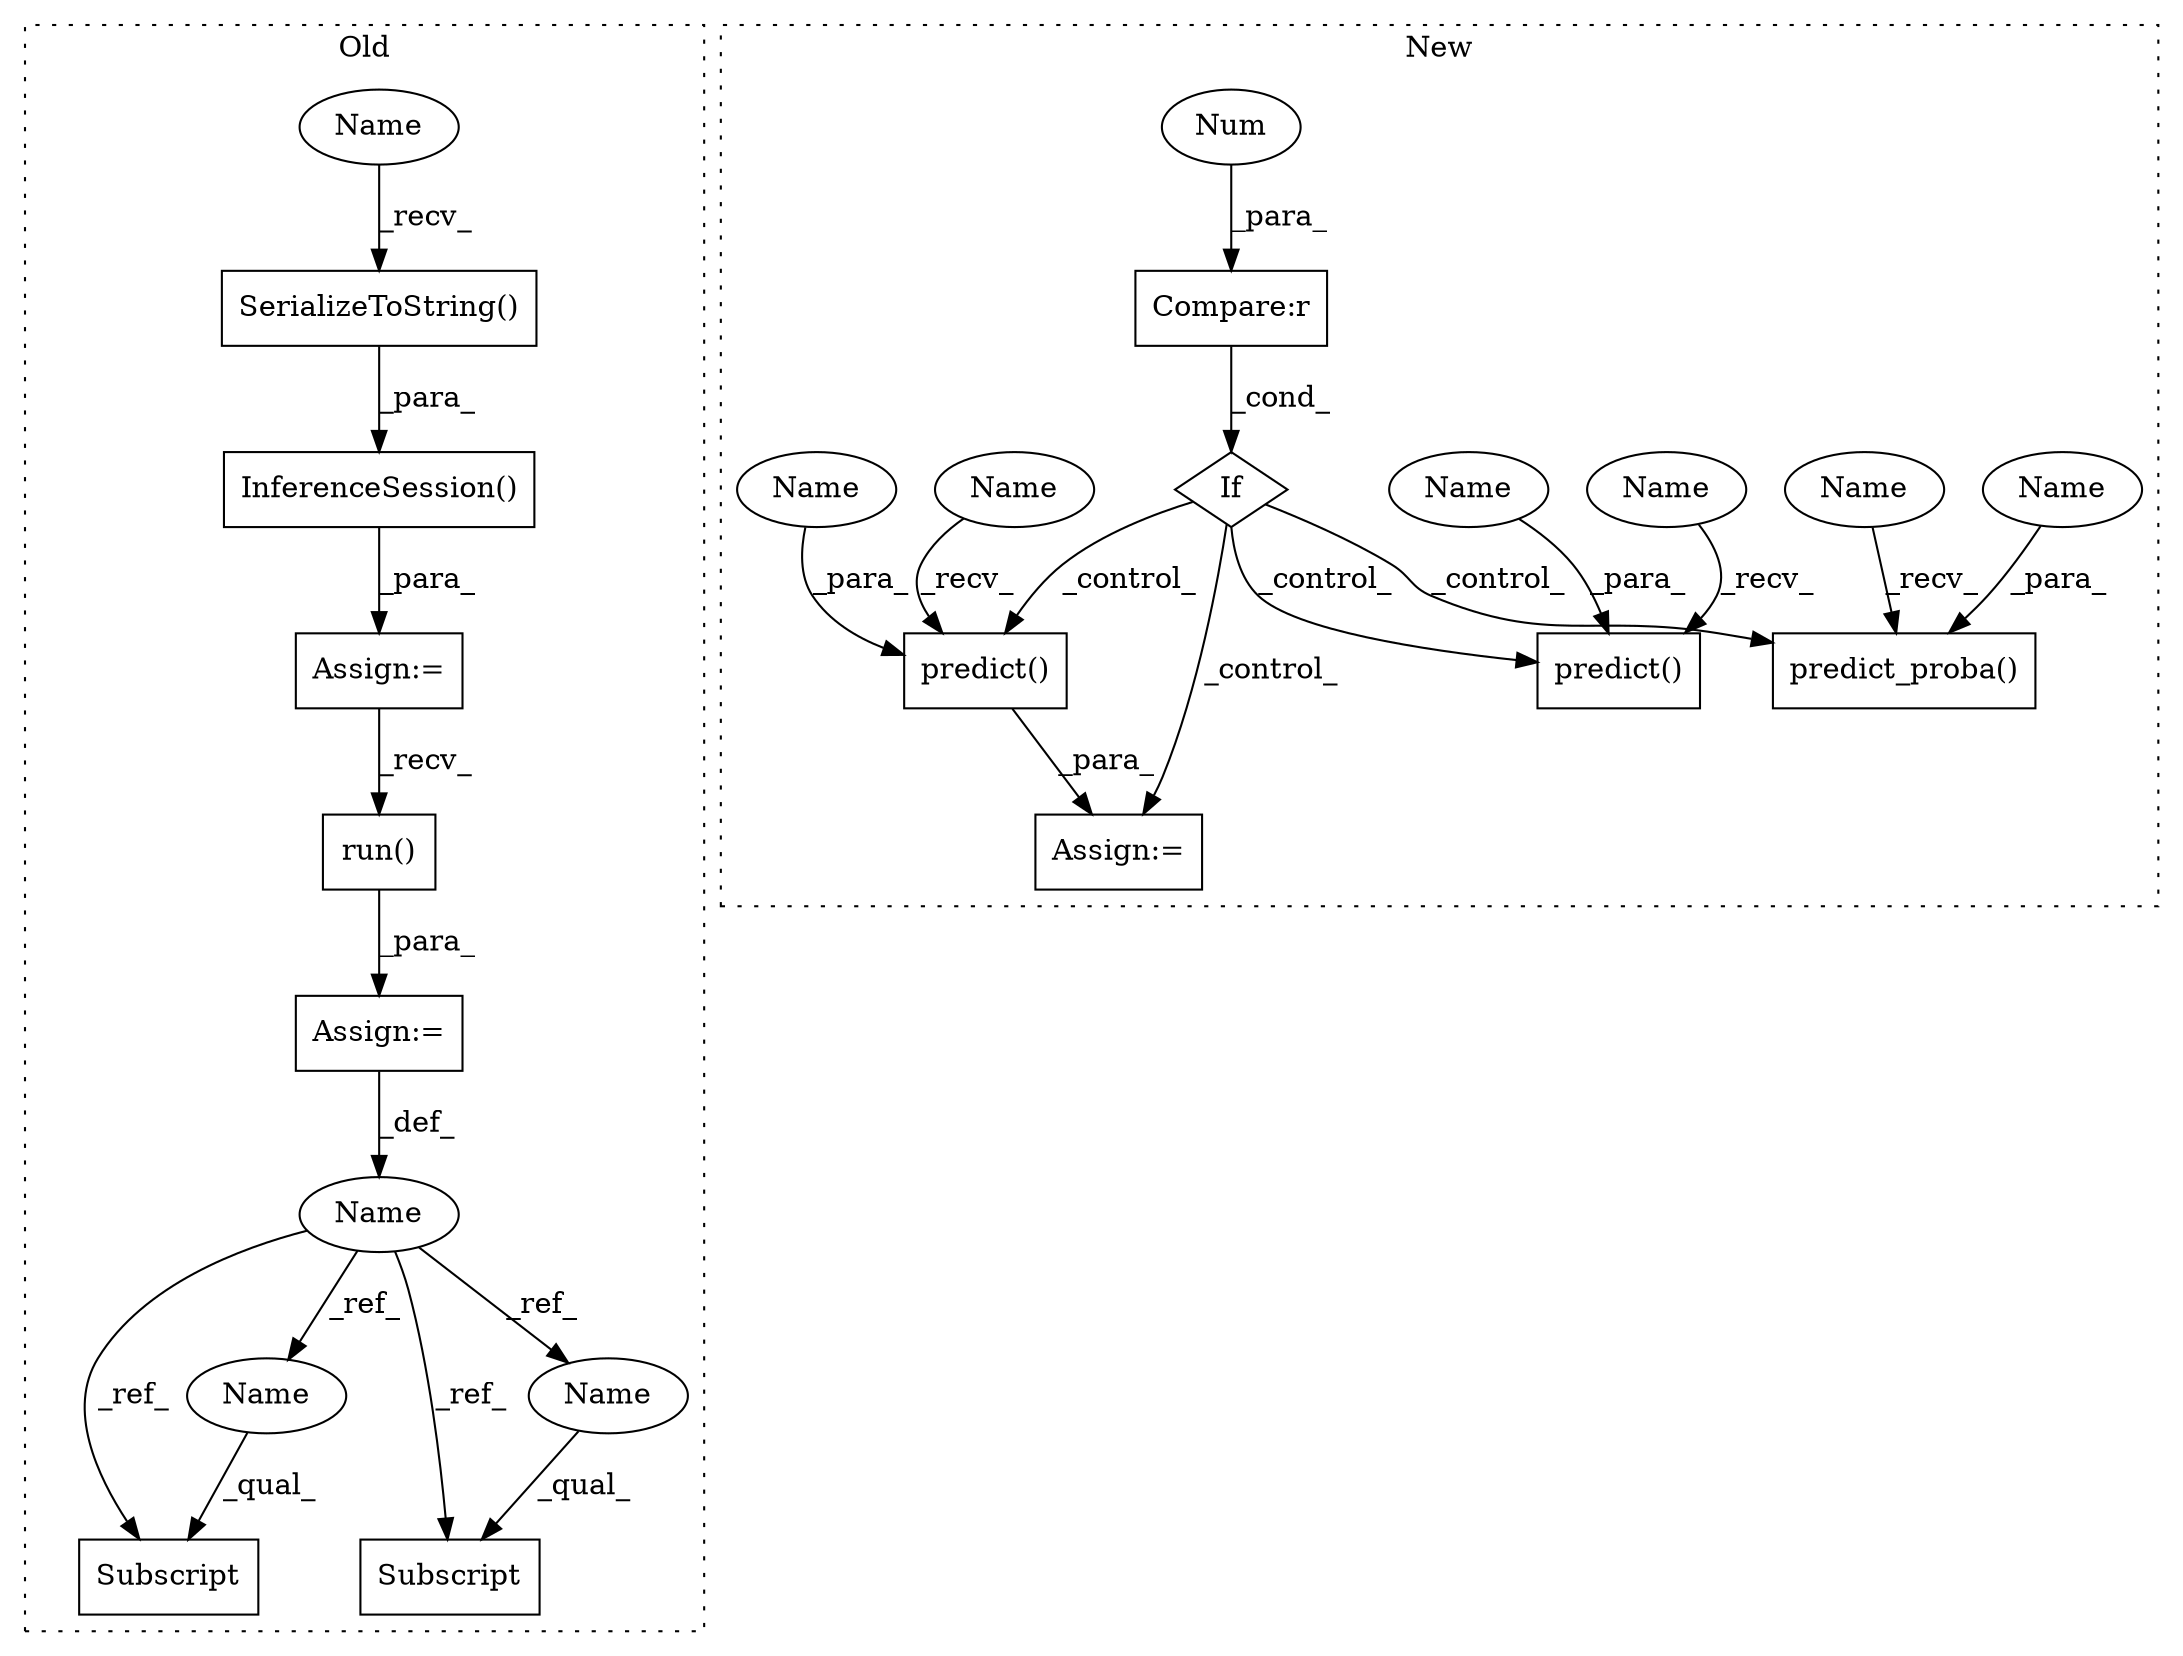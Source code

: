 digraph G {
subgraph cluster0 {
1 [label="Subscript" a="63" s="2172,0" l="7,0" shape="box"];
5 [label="Name" a="87" s="2014" l="4" shape="ellipse"];
6 [label="Subscript" a="63" s="2229,0" l="7,0" shape="box"];
7 [label="run()" a="75" s="2021,2053" l="12,1" shape="box"];
10 [label="InferenceSession()" a="75" s="1894,1945" l="21,1" shape="box"];
11 [label="SerializeToString()" a="75" s="1915" l="30" shape="box"];
14 [label="Assign:=" a="68" s="2018" l="3" shape="box"];
15 [label="Assign:=" a="68" s="1891" l="3" shape="box"];
16 [label="Name" a="87" s="1915" l="10" shape="ellipse"];
17 [label="Name" a="87" s="2229" l="4" shape="ellipse"];
18 [label="Name" a="87" s="2172" l="4" shape="ellipse"];
label = "Old";
style="dotted";
}
subgraph cluster1 {
2 [label="predict_proba()" a="75" s="2270,2296" l="25,1" shape="box"];
3 [label="If" a="96" s="1943" l="3" shape="diamond"];
4 [label="predict()" a="75" s="2008,2028" l="19,1" shape="box"];
8 [label="Compare:r" a="40" s="1946" l="22" shape="box"];
9 [label="Num" a="76" s="1967" l="1" shape="ellipse"];
12 [label="predict()" a="75" s="2191,2211" l="19,1" shape="box"];
13 [label="Assign:=" a="68" s="2005" l="3" shape="box"];
19 [label="Name" a="87" s="2295" l="1" shape="ellipse"];
20 [label="Name" a="87" s="2210" l="1" shape="ellipse"];
21 [label="Name" a="87" s="2027" l="1" shape="ellipse"];
22 [label="Name" a="87" s="2191" l="10" shape="ellipse"];
23 [label="Name" a="87" s="2008" l="10" shape="ellipse"];
24 [label="Name" a="87" s="2270" l="10" shape="ellipse"];
label = "New";
style="dotted";
}
3 -> 2 [label="_control_"];
3 -> 13 [label="_control_"];
3 -> 4 [label="_control_"];
3 -> 12 [label="_control_"];
4 -> 13 [label="_para_"];
5 -> 6 [label="_ref_"];
5 -> 1 [label="_ref_"];
5 -> 17 [label="_ref_"];
5 -> 18 [label="_ref_"];
7 -> 14 [label="_para_"];
8 -> 3 [label="_cond_"];
9 -> 8 [label="_para_"];
10 -> 15 [label="_para_"];
11 -> 10 [label="_para_"];
14 -> 5 [label="_def_"];
15 -> 7 [label="_recv_"];
16 -> 11 [label="_recv_"];
17 -> 6 [label="_qual_"];
18 -> 1 [label="_qual_"];
19 -> 2 [label="_para_"];
20 -> 12 [label="_para_"];
21 -> 4 [label="_para_"];
22 -> 12 [label="_recv_"];
23 -> 4 [label="_recv_"];
24 -> 2 [label="_recv_"];
}